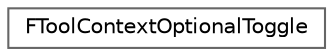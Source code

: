 digraph "Graphical Class Hierarchy"
{
 // INTERACTIVE_SVG=YES
 // LATEX_PDF_SIZE
  bgcolor="transparent";
  edge [fontname=Helvetica,fontsize=10,labelfontname=Helvetica,labelfontsize=10];
  node [fontname=Helvetica,fontsize=10,shape=box,height=0.2,width=0.4];
  rankdir="LR";
  Node0 [id="Node000000",label="FToolContextOptionalToggle",height=0.2,width=0.4,color="grey40", fillcolor="white", style="filled",URL="$d8/d26/structFToolContextOptionalToggle.html",tooltip="FToolContextOptionalToggle is used to store a boolean flag where the value of the boolean may either ..."];
}
